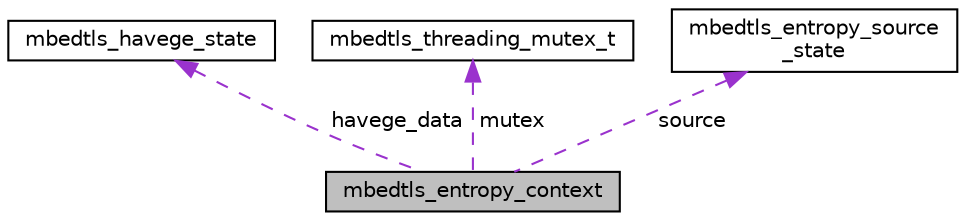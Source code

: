 digraph "mbedtls_entropy_context"
{
  bgcolor="transparent";
  edge [fontname="Helvetica",fontsize="10",labelfontname="Helvetica",labelfontsize="10"];
  node [fontname="Helvetica",fontsize="10",shape=record];
  Node1 [label="mbedtls_entropy_context",height=0.2,width=0.4,color="black", fillcolor="grey75", style="filled", fontcolor="black"];
  Node2 -> Node1 [dir="back",color="darkorchid3",fontsize="10",style="dashed",label=" havege_data" ,fontname="Helvetica"];
  Node2 [label="mbedtls_havege_state",height=0.2,width=0.4,color="black",URL="$structmbedtls__havege__state.html",tooltip="HAVEGE state structure. "];
  Node3 -> Node1 [dir="back",color="darkorchid3",fontsize="10",style="dashed",label=" mutex" ,fontname="Helvetica"];
  Node3 [label="mbedtls_threading_mutex_t",height=0.2,width=0.4,color="black",URL="$structmbedtls__threading__mutex__t.html"];
  Node4 -> Node1 [dir="back",color="darkorchid3",fontsize="10",style="dashed",label=" source" ,fontname="Helvetica"];
  Node4 [label="mbedtls_entropy_source\l_state",height=0.2,width=0.4,color="black",URL="$structmbedtls__entropy__source__state.html",tooltip="Entropy source state. "];
}
